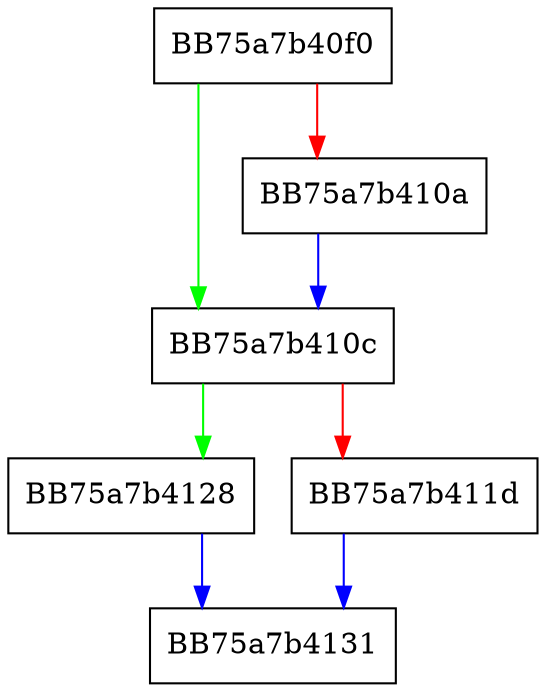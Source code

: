 digraph FPU_fchs {
  node [shape="box"];
  graph [splines=ortho];
  BB75a7b40f0 -> BB75a7b410c [color="green"];
  BB75a7b40f0 -> BB75a7b410a [color="red"];
  BB75a7b410a -> BB75a7b410c [color="blue"];
  BB75a7b410c -> BB75a7b4128 [color="green"];
  BB75a7b410c -> BB75a7b411d [color="red"];
  BB75a7b411d -> BB75a7b4131 [color="blue"];
  BB75a7b4128 -> BB75a7b4131 [color="blue"];
}
